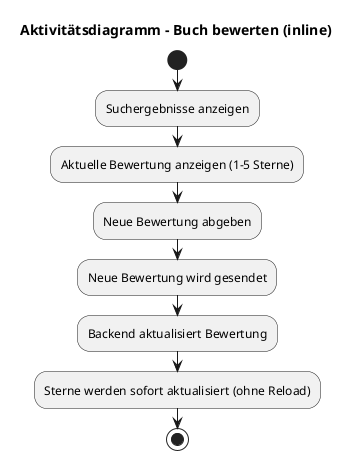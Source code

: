 ' Preview durch <Alt>D

@startuml Aktivitätsdiagramm_Bewertung

title Aktivitätsdiagramm – Buch bewerten (inline)

start

:Suchergebnisse anzeigen;
:Aktuelle Bewertung anzeigen (1-5 Sterne);

:Neue Bewertung abgeben;
:Neue Bewertung wird gesendet;

:Backend aktualisiert Bewertung;
:Sterne werden sofort aktualisiert (ohne Reload);

stop

@enduml
